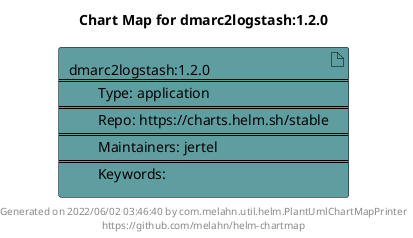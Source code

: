 @startuml
skinparam linetype ortho
skinparam backgroundColor white
skinparam usecaseBorderColor black
skinparam usecaseArrowColor LightSlateGray
skinparam artifactBorderColor black
skinparam artifactArrowColor LightSlateGray

title Chart Map for dmarc2logstash:1.2.0

'There is one referenced Helm Chart
artifact "dmarc2logstash:1.2.0\n====\n\tType: application\n====\n\tRepo: https://charts.helm.sh/stable\n====\n\tMaintainers: jertel\n====\n\tKeywords: " as dmarc2logstash_1_2_0 #CadetBlue

'There are 0 referenced Docker Images

'Chart Dependencies

center footer Generated on 2022/06/02 03:46:40 by com.melahn.util.helm.PlantUmlChartMapPrinter\nhttps://github.com/melahn/helm-chartmap
@enduml
